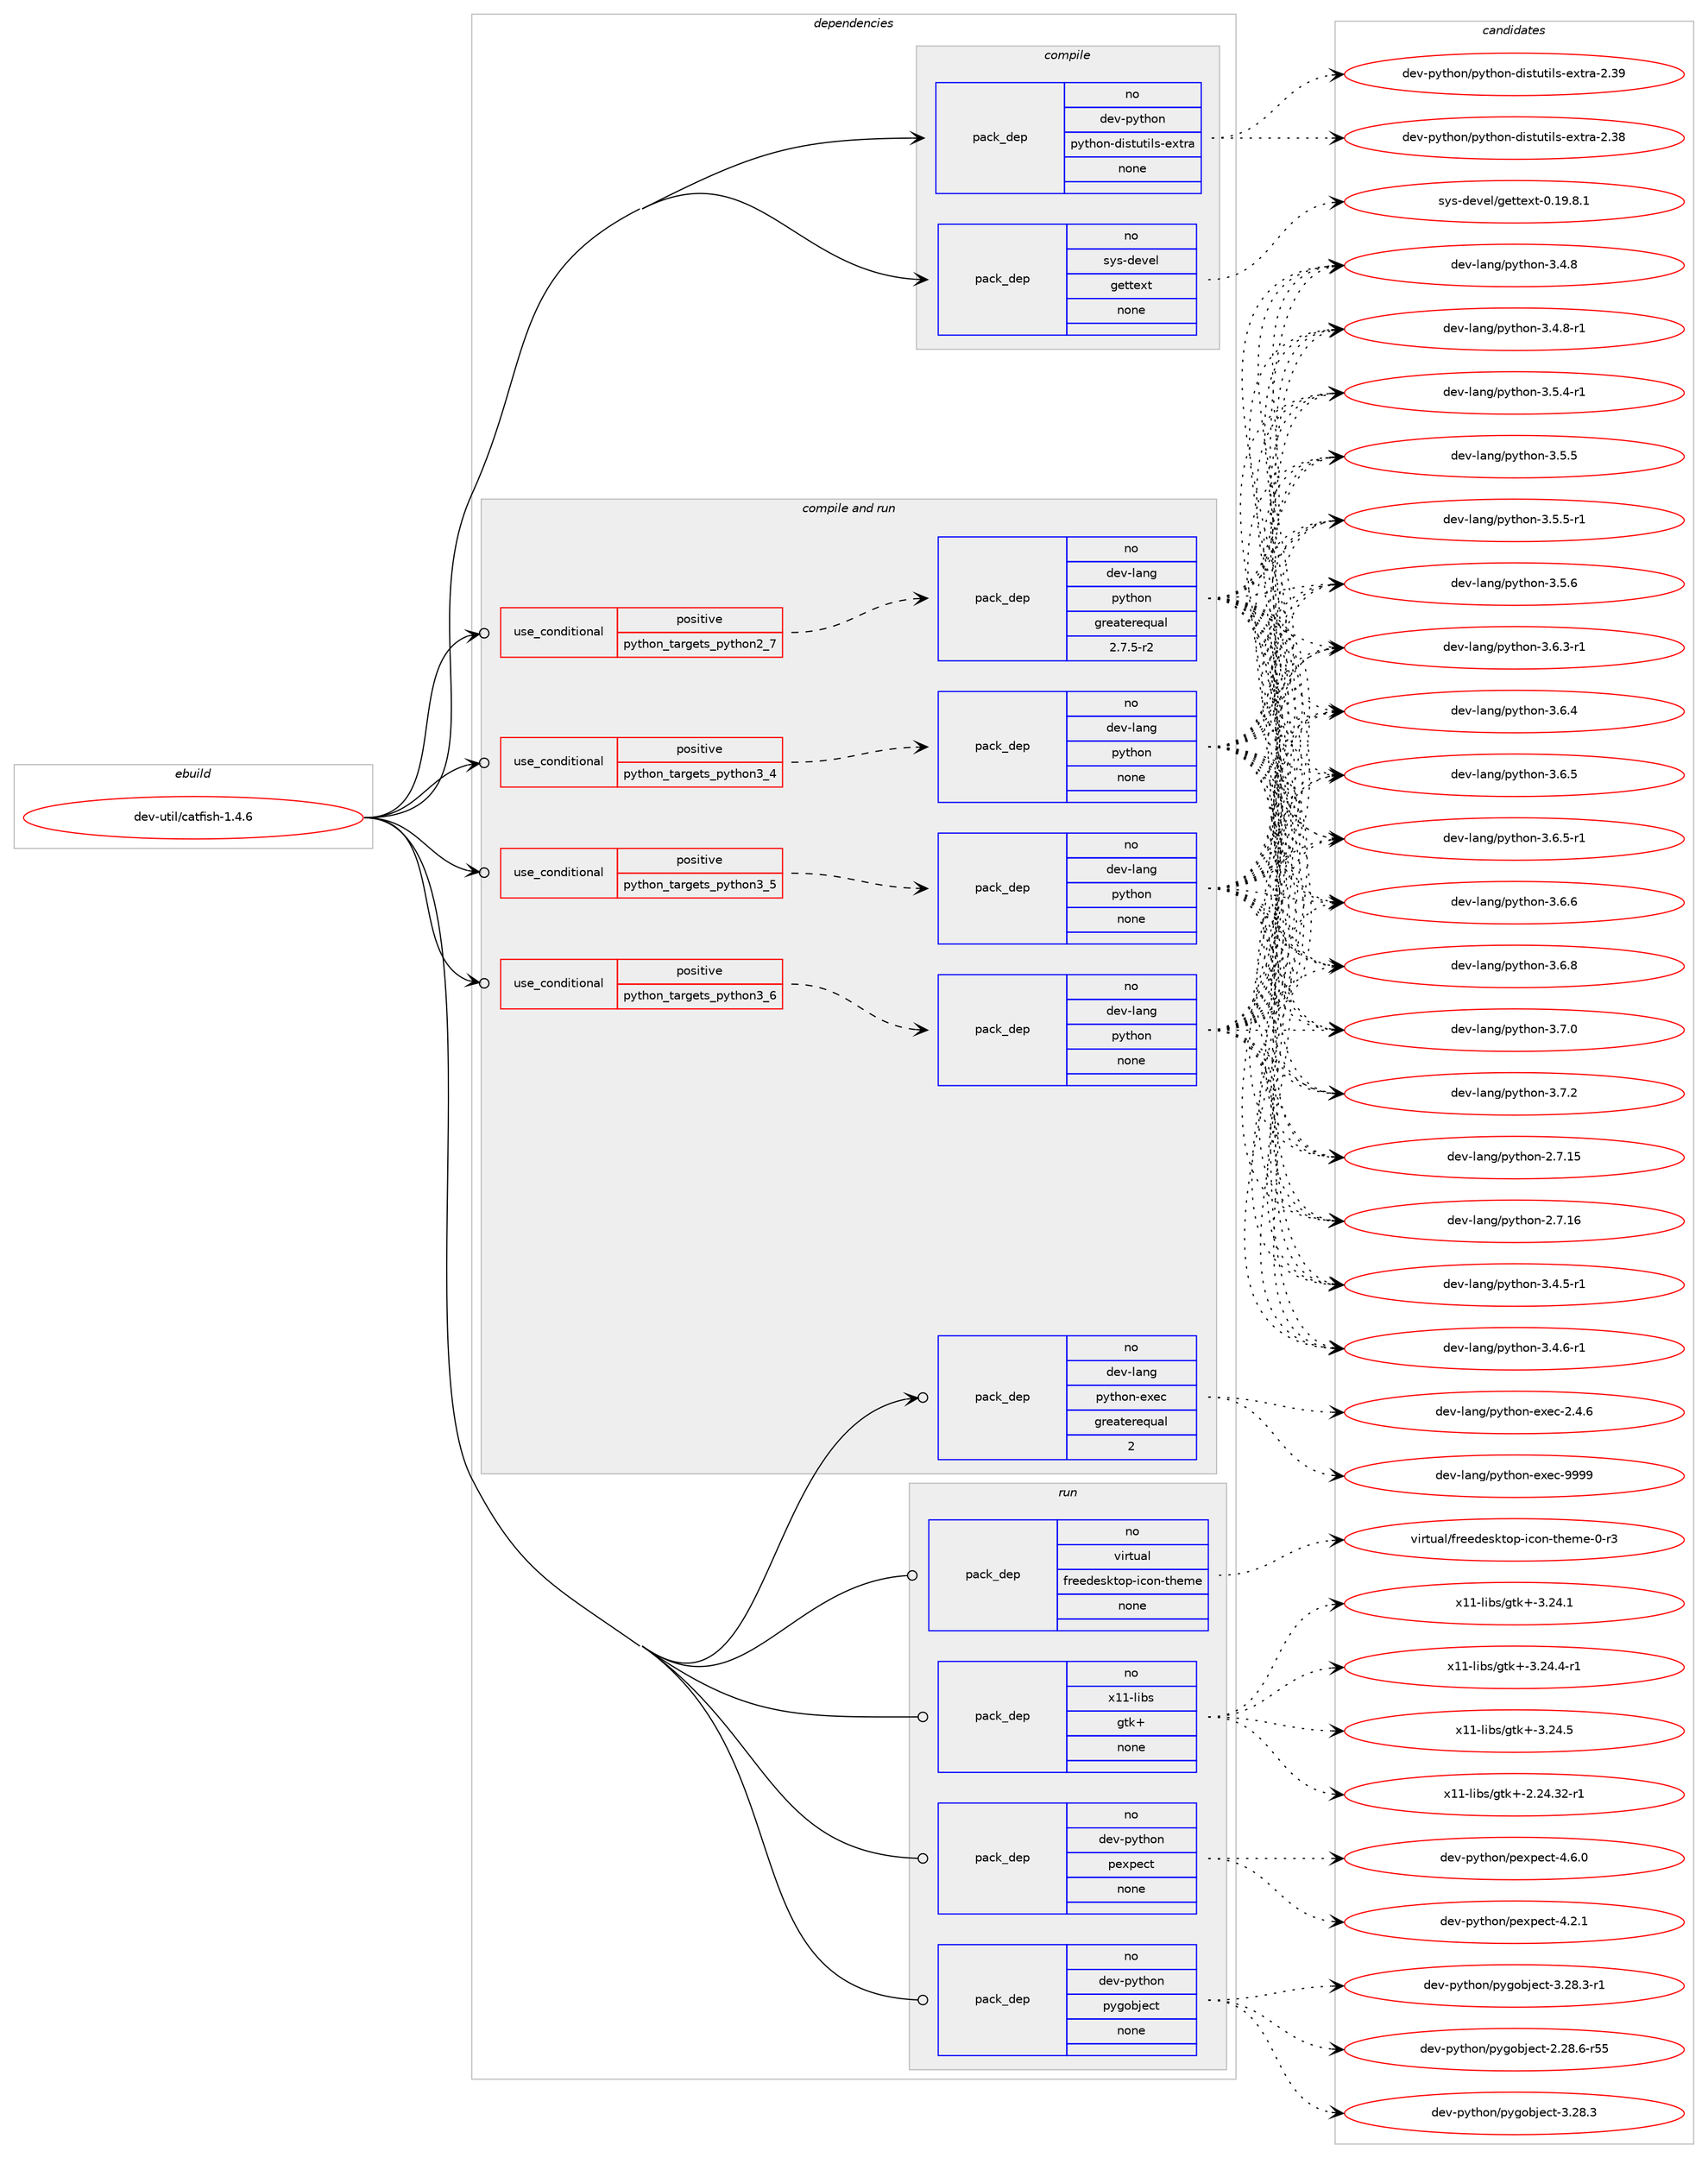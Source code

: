digraph prolog {

# *************
# Graph options
# *************

newrank=true;
concentrate=true;
compound=true;
graph [rankdir=LR,fontname=Helvetica,fontsize=10,ranksep=1.5];#, ranksep=2.5, nodesep=0.2];
edge  [arrowhead=vee];
node  [fontname=Helvetica,fontsize=10];

# **********
# The ebuild
# **********

subgraph cluster_leftcol {
color=gray;
rank=same;
label=<<i>ebuild</i>>;
id [label="dev-util/catfish-1.4.6", color=red, width=4, href="../dev-util/catfish-1.4.6.svg"];
}

# ****************
# The dependencies
# ****************

subgraph cluster_midcol {
color=gray;
label=<<i>dependencies</i>>;
subgraph cluster_compile {
fillcolor="#eeeeee";
style=filled;
label=<<i>compile</i>>;
subgraph pack1095063 {
dependency1542096 [label=<<TABLE BORDER="0" CELLBORDER="1" CELLSPACING="0" CELLPADDING="4" WIDTH="220"><TR><TD ROWSPAN="6" CELLPADDING="30">pack_dep</TD></TR><TR><TD WIDTH="110">no</TD></TR><TR><TD>dev-python</TD></TR><TR><TD>python-distutils-extra</TD></TR><TR><TD>none</TD></TR><TR><TD></TD></TR></TABLE>>, shape=none, color=blue];
}
id:e -> dependency1542096:w [weight=20,style="solid",arrowhead="vee"];
subgraph pack1095064 {
dependency1542097 [label=<<TABLE BORDER="0" CELLBORDER="1" CELLSPACING="0" CELLPADDING="4" WIDTH="220"><TR><TD ROWSPAN="6" CELLPADDING="30">pack_dep</TD></TR><TR><TD WIDTH="110">no</TD></TR><TR><TD>sys-devel</TD></TR><TR><TD>gettext</TD></TR><TR><TD>none</TD></TR><TR><TD></TD></TR></TABLE>>, shape=none, color=blue];
}
id:e -> dependency1542097:w [weight=20,style="solid",arrowhead="vee"];
}
subgraph cluster_compileandrun {
fillcolor="#eeeeee";
style=filled;
label=<<i>compile and run</i>>;
subgraph cond423428 {
dependency1542098 [label=<<TABLE BORDER="0" CELLBORDER="1" CELLSPACING="0" CELLPADDING="4"><TR><TD ROWSPAN="3" CELLPADDING="10">use_conditional</TD></TR><TR><TD>positive</TD></TR><TR><TD>python_targets_python2_7</TD></TR></TABLE>>, shape=none, color=red];
subgraph pack1095065 {
dependency1542099 [label=<<TABLE BORDER="0" CELLBORDER="1" CELLSPACING="0" CELLPADDING="4" WIDTH="220"><TR><TD ROWSPAN="6" CELLPADDING="30">pack_dep</TD></TR><TR><TD WIDTH="110">no</TD></TR><TR><TD>dev-lang</TD></TR><TR><TD>python</TD></TR><TR><TD>greaterequal</TD></TR><TR><TD>2.7.5-r2</TD></TR></TABLE>>, shape=none, color=blue];
}
dependency1542098:e -> dependency1542099:w [weight=20,style="dashed",arrowhead="vee"];
}
id:e -> dependency1542098:w [weight=20,style="solid",arrowhead="odotvee"];
subgraph cond423429 {
dependency1542100 [label=<<TABLE BORDER="0" CELLBORDER="1" CELLSPACING="0" CELLPADDING="4"><TR><TD ROWSPAN="3" CELLPADDING="10">use_conditional</TD></TR><TR><TD>positive</TD></TR><TR><TD>python_targets_python3_4</TD></TR></TABLE>>, shape=none, color=red];
subgraph pack1095066 {
dependency1542101 [label=<<TABLE BORDER="0" CELLBORDER="1" CELLSPACING="0" CELLPADDING="4" WIDTH="220"><TR><TD ROWSPAN="6" CELLPADDING="30">pack_dep</TD></TR><TR><TD WIDTH="110">no</TD></TR><TR><TD>dev-lang</TD></TR><TR><TD>python</TD></TR><TR><TD>none</TD></TR><TR><TD></TD></TR></TABLE>>, shape=none, color=blue];
}
dependency1542100:e -> dependency1542101:w [weight=20,style="dashed",arrowhead="vee"];
}
id:e -> dependency1542100:w [weight=20,style="solid",arrowhead="odotvee"];
subgraph cond423430 {
dependency1542102 [label=<<TABLE BORDER="0" CELLBORDER="1" CELLSPACING="0" CELLPADDING="4"><TR><TD ROWSPAN="3" CELLPADDING="10">use_conditional</TD></TR><TR><TD>positive</TD></TR><TR><TD>python_targets_python3_5</TD></TR></TABLE>>, shape=none, color=red];
subgraph pack1095067 {
dependency1542103 [label=<<TABLE BORDER="0" CELLBORDER="1" CELLSPACING="0" CELLPADDING="4" WIDTH="220"><TR><TD ROWSPAN="6" CELLPADDING="30">pack_dep</TD></TR><TR><TD WIDTH="110">no</TD></TR><TR><TD>dev-lang</TD></TR><TR><TD>python</TD></TR><TR><TD>none</TD></TR><TR><TD></TD></TR></TABLE>>, shape=none, color=blue];
}
dependency1542102:e -> dependency1542103:w [weight=20,style="dashed",arrowhead="vee"];
}
id:e -> dependency1542102:w [weight=20,style="solid",arrowhead="odotvee"];
subgraph cond423431 {
dependency1542104 [label=<<TABLE BORDER="0" CELLBORDER="1" CELLSPACING="0" CELLPADDING="4"><TR><TD ROWSPAN="3" CELLPADDING="10">use_conditional</TD></TR><TR><TD>positive</TD></TR><TR><TD>python_targets_python3_6</TD></TR></TABLE>>, shape=none, color=red];
subgraph pack1095068 {
dependency1542105 [label=<<TABLE BORDER="0" CELLBORDER="1" CELLSPACING="0" CELLPADDING="4" WIDTH="220"><TR><TD ROWSPAN="6" CELLPADDING="30">pack_dep</TD></TR><TR><TD WIDTH="110">no</TD></TR><TR><TD>dev-lang</TD></TR><TR><TD>python</TD></TR><TR><TD>none</TD></TR><TR><TD></TD></TR></TABLE>>, shape=none, color=blue];
}
dependency1542104:e -> dependency1542105:w [weight=20,style="dashed",arrowhead="vee"];
}
id:e -> dependency1542104:w [weight=20,style="solid",arrowhead="odotvee"];
subgraph pack1095069 {
dependency1542106 [label=<<TABLE BORDER="0" CELLBORDER="1" CELLSPACING="0" CELLPADDING="4" WIDTH="220"><TR><TD ROWSPAN="6" CELLPADDING="30">pack_dep</TD></TR><TR><TD WIDTH="110">no</TD></TR><TR><TD>dev-lang</TD></TR><TR><TD>python-exec</TD></TR><TR><TD>greaterequal</TD></TR><TR><TD>2</TD></TR></TABLE>>, shape=none, color=blue];
}
id:e -> dependency1542106:w [weight=20,style="solid",arrowhead="odotvee"];
}
subgraph cluster_run {
fillcolor="#eeeeee";
style=filled;
label=<<i>run</i>>;
subgraph pack1095070 {
dependency1542107 [label=<<TABLE BORDER="0" CELLBORDER="1" CELLSPACING="0" CELLPADDING="4" WIDTH="220"><TR><TD ROWSPAN="6" CELLPADDING="30">pack_dep</TD></TR><TR><TD WIDTH="110">no</TD></TR><TR><TD>dev-python</TD></TR><TR><TD>pexpect</TD></TR><TR><TD>none</TD></TR><TR><TD></TD></TR></TABLE>>, shape=none, color=blue];
}
id:e -> dependency1542107:w [weight=20,style="solid",arrowhead="odot"];
subgraph pack1095071 {
dependency1542108 [label=<<TABLE BORDER="0" CELLBORDER="1" CELLSPACING="0" CELLPADDING="4" WIDTH="220"><TR><TD ROWSPAN="6" CELLPADDING="30">pack_dep</TD></TR><TR><TD WIDTH="110">no</TD></TR><TR><TD>dev-python</TD></TR><TR><TD>pygobject</TD></TR><TR><TD>none</TD></TR><TR><TD></TD></TR></TABLE>>, shape=none, color=blue];
}
id:e -> dependency1542108:w [weight=20,style="solid",arrowhead="odot"];
subgraph pack1095072 {
dependency1542109 [label=<<TABLE BORDER="0" CELLBORDER="1" CELLSPACING="0" CELLPADDING="4" WIDTH="220"><TR><TD ROWSPAN="6" CELLPADDING="30">pack_dep</TD></TR><TR><TD WIDTH="110">no</TD></TR><TR><TD>virtual</TD></TR><TR><TD>freedesktop-icon-theme</TD></TR><TR><TD>none</TD></TR><TR><TD></TD></TR></TABLE>>, shape=none, color=blue];
}
id:e -> dependency1542109:w [weight=20,style="solid",arrowhead="odot"];
subgraph pack1095073 {
dependency1542110 [label=<<TABLE BORDER="0" CELLBORDER="1" CELLSPACING="0" CELLPADDING="4" WIDTH="220"><TR><TD ROWSPAN="6" CELLPADDING="30">pack_dep</TD></TR><TR><TD WIDTH="110">no</TD></TR><TR><TD>x11-libs</TD></TR><TR><TD>gtk+</TD></TR><TR><TD>none</TD></TR><TR><TD></TD></TR></TABLE>>, shape=none, color=blue];
}
id:e -> dependency1542110:w [weight=20,style="solid",arrowhead="odot"];
}
}

# **************
# The candidates
# **************

subgraph cluster_choices {
rank=same;
color=gray;
label=<<i>candidates</i>>;

subgraph choice1095063 {
color=black;
nodesep=1;
choice10010111845112121116104111110471121211161041111104510010511511611711610510811545101120116114974550465156 [label="dev-python/python-distutils-extra-2.38", color=red, width=4,href="../dev-python/python-distutils-extra-2.38.svg"];
choice10010111845112121116104111110471121211161041111104510010511511611711610510811545101120116114974550465157 [label="dev-python/python-distutils-extra-2.39", color=red, width=4,href="../dev-python/python-distutils-extra-2.39.svg"];
dependency1542096:e -> choice10010111845112121116104111110471121211161041111104510010511511611711610510811545101120116114974550465156:w [style=dotted,weight="100"];
dependency1542096:e -> choice10010111845112121116104111110471121211161041111104510010511511611711610510811545101120116114974550465157:w [style=dotted,weight="100"];
}
subgraph choice1095064 {
color=black;
nodesep=1;
choice1151211154510010111810110847103101116116101120116454846495746564649 [label="sys-devel/gettext-0.19.8.1", color=red, width=4,href="../sys-devel/gettext-0.19.8.1.svg"];
dependency1542097:e -> choice1151211154510010111810110847103101116116101120116454846495746564649:w [style=dotted,weight="100"];
}
subgraph choice1095065 {
color=black;
nodesep=1;
choice10010111845108971101034711212111610411111045504655464953 [label="dev-lang/python-2.7.15", color=red, width=4,href="../dev-lang/python-2.7.15.svg"];
choice10010111845108971101034711212111610411111045504655464954 [label="dev-lang/python-2.7.16", color=red, width=4,href="../dev-lang/python-2.7.16.svg"];
choice1001011184510897110103471121211161041111104551465246534511449 [label="dev-lang/python-3.4.5-r1", color=red, width=4,href="../dev-lang/python-3.4.5-r1.svg"];
choice1001011184510897110103471121211161041111104551465246544511449 [label="dev-lang/python-3.4.6-r1", color=red, width=4,href="../dev-lang/python-3.4.6-r1.svg"];
choice100101118451089711010347112121116104111110455146524656 [label="dev-lang/python-3.4.8", color=red, width=4,href="../dev-lang/python-3.4.8.svg"];
choice1001011184510897110103471121211161041111104551465246564511449 [label="dev-lang/python-3.4.8-r1", color=red, width=4,href="../dev-lang/python-3.4.8-r1.svg"];
choice1001011184510897110103471121211161041111104551465346524511449 [label="dev-lang/python-3.5.4-r1", color=red, width=4,href="../dev-lang/python-3.5.4-r1.svg"];
choice100101118451089711010347112121116104111110455146534653 [label="dev-lang/python-3.5.5", color=red, width=4,href="../dev-lang/python-3.5.5.svg"];
choice1001011184510897110103471121211161041111104551465346534511449 [label="dev-lang/python-3.5.5-r1", color=red, width=4,href="../dev-lang/python-3.5.5-r1.svg"];
choice100101118451089711010347112121116104111110455146534654 [label="dev-lang/python-3.5.6", color=red, width=4,href="../dev-lang/python-3.5.6.svg"];
choice1001011184510897110103471121211161041111104551465446514511449 [label="dev-lang/python-3.6.3-r1", color=red, width=4,href="../dev-lang/python-3.6.3-r1.svg"];
choice100101118451089711010347112121116104111110455146544652 [label="dev-lang/python-3.6.4", color=red, width=4,href="../dev-lang/python-3.6.4.svg"];
choice100101118451089711010347112121116104111110455146544653 [label="dev-lang/python-3.6.5", color=red, width=4,href="../dev-lang/python-3.6.5.svg"];
choice1001011184510897110103471121211161041111104551465446534511449 [label="dev-lang/python-3.6.5-r1", color=red, width=4,href="../dev-lang/python-3.6.5-r1.svg"];
choice100101118451089711010347112121116104111110455146544654 [label="dev-lang/python-3.6.6", color=red, width=4,href="../dev-lang/python-3.6.6.svg"];
choice100101118451089711010347112121116104111110455146544656 [label="dev-lang/python-3.6.8", color=red, width=4,href="../dev-lang/python-3.6.8.svg"];
choice100101118451089711010347112121116104111110455146554648 [label="dev-lang/python-3.7.0", color=red, width=4,href="../dev-lang/python-3.7.0.svg"];
choice100101118451089711010347112121116104111110455146554650 [label="dev-lang/python-3.7.2", color=red, width=4,href="../dev-lang/python-3.7.2.svg"];
dependency1542099:e -> choice10010111845108971101034711212111610411111045504655464953:w [style=dotted,weight="100"];
dependency1542099:e -> choice10010111845108971101034711212111610411111045504655464954:w [style=dotted,weight="100"];
dependency1542099:e -> choice1001011184510897110103471121211161041111104551465246534511449:w [style=dotted,weight="100"];
dependency1542099:e -> choice1001011184510897110103471121211161041111104551465246544511449:w [style=dotted,weight="100"];
dependency1542099:e -> choice100101118451089711010347112121116104111110455146524656:w [style=dotted,weight="100"];
dependency1542099:e -> choice1001011184510897110103471121211161041111104551465246564511449:w [style=dotted,weight="100"];
dependency1542099:e -> choice1001011184510897110103471121211161041111104551465346524511449:w [style=dotted,weight="100"];
dependency1542099:e -> choice100101118451089711010347112121116104111110455146534653:w [style=dotted,weight="100"];
dependency1542099:e -> choice1001011184510897110103471121211161041111104551465346534511449:w [style=dotted,weight="100"];
dependency1542099:e -> choice100101118451089711010347112121116104111110455146534654:w [style=dotted,weight="100"];
dependency1542099:e -> choice1001011184510897110103471121211161041111104551465446514511449:w [style=dotted,weight="100"];
dependency1542099:e -> choice100101118451089711010347112121116104111110455146544652:w [style=dotted,weight="100"];
dependency1542099:e -> choice100101118451089711010347112121116104111110455146544653:w [style=dotted,weight="100"];
dependency1542099:e -> choice1001011184510897110103471121211161041111104551465446534511449:w [style=dotted,weight="100"];
dependency1542099:e -> choice100101118451089711010347112121116104111110455146544654:w [style=dotted,weight="100"];
dependency1542099:e -> choice100101118451089711010347112121116104111110455146544656:w [style=dotted,weight="100"];
dependency1542099:e -> choice100101118451089711010347112121116104111110455146554648:w [style=dotted,weight="100"];
dependency1542099:e -> choice100101118451089711010347112121116104111110455146554650:w [style=dotted,weight="100"];
}
subgraph choice1095066 {
color=black;
nodesep=1;
choice10010111845108971101034711212111610411111045504655464953 [label="dev-lang/python-2.7.15", color=red, width=4,href="../dev-lang/python-2.7.15.svg"];
choice10010111845108971101034711212111610411111045504655464954 [label="dev-lang/python-2.7.16", color=red, width=4,href="../dev-lang/python-2.7.16.svg"];
choice1001011184510897110103471121211161041111104551465246534511449 [label="dev-lang/python-3.4.5-r1", color=red, width=4,href="../dev-lang/python-3.4.5-r1.svg"];
choice1001011184510897110103471121211161041111104551465246544511449 [label="dev-lang/python-3.4.6-r1", color=red, width=4,href="../dev-lang/python-3.4.6-r1.svg"];
choice100101118451089711010347112121116104111110455146524656 [label="dev-lang/python-3.4.8", color=red, width=4,href="../dev-lang/python-3.4.8.svg"];
choice1001011184510897110103471121211161041111104551465246564511449 [label="dev-lang/python-3.4.8-r1", color=red, width=4,href="../dev-lang/python-3.4.8-r1.svg"];
choice1001011184510897110103471121211161041111104551465346524511449 [label="dev-lang/python-3.5.4-r1", color=red, width=4,href="../dev-lang/python-3.5.4-r1.svg"];
choice100101118451089711010347112121116104111110455146534653 [label="dev-lang/python-3.5.5", color=red, width=4,href="../dev-lang/python-3.5.5.svg"];
choice1001011184510897110103471121211161041111104551465346534511449 [label="dev-lang/python-3.5.5-r1", color=red, width=4,href="../dev-lang/python-3.5.5-r1.svg"];
choice100101118451089711010347112121116104111110455146534654 [label="dev-lang/python-3.5.6", color=red, width=4,href="../dev-lang/python-3.5.6.svg"];
choice1001011184510897110103471121211161041111104551465446514511449 [label="dev-lang/python-3.6.3-r1", color=red, width=4,href="../dev-lang/python-3.6.3-r1.svg"];
choice100101118451089711010347112121116104111110455146544652 [label="dev-lang/python-3.6.4", color=red, width=4,href="../dev-lang/python-3.6.4.svg"];
choice100101118451089711010347112121116104111110455146544653 [label="dev-lang/python-3.6.5", color=red, width=4,href="../dev-lang/python-3.6.5.svg"];
choice1001011184510897110103471121211161041111104551465446534511449 [label="dev-lang/python-3.6.5-r1", color=red, width=4,href="../dev-lang/python-3.6.5-r1.svg"];
choice100101118451089711010347112121116104111110455146544654 [label="dev-lang/python-3.6.6", color=red, width=4,href="../dev-lang/python-3.6.6.svg"];
choice100101118451089711010347112121116104111110455146544656 [label="dev-lang/python-3.6.8", color=red, width=4,href="../dev-lang/python-3.6.8.svg"];
choice100101118451089711010347112121116104111110455146554648 [label="dev-lang/python-3.7.0", color=red, width=4,href="../dev-lang/python-3.7.0.svg"];
choice100101118451089711010347112121116104111110455146554650 [label="dev-lang/python-3.7.2", color=red, width=4,href="../dev-lang/python-3.7.2.svg"];
dependency1542101:e -> choice10010111845108971101034711212111610411111045504655464953:w [style=dotted,weight="100"];
dependency1542101:e -> choice10010111845108971101034711212111610411111045504655464954:w [style=dotted,weight="100"];
dependency1542101:e -> choice1001011184510897110103471121211161041111104551465246534511449:w [style=dotted,weight="100"];
dependency1542101:e -> choice1001011184510897110103471121211161041111104551465246544511449:w [style=dotted,weight="100"];
dependency1542101:e -> choice100101118451089711010347112121116104111110455146524656:w [style=dotted,weight="100"];
dependency1542101:e -> choice1001011184510897110103471121211161041111104551465246564511449:w [style=dotted,weight="100"];
dependency1542101:e -> choice1001011184510897110103471121211161041111104551465346524511449:w [style=dotted,weight="100"];
dependency1542101:e -> choice100101118451089711010347112121116104111110455146534653:w [style=dotted,weight="100"];
dependency1542101:e -> choice1001011184510897110103471121211161041111104551465346534511449:w [style=dotted,weight="100"];
dependency1542101:e -> choice100101118451089711010347112121116104111110455146534654:w [style=dotted,weight="100"];
dependency1542101:e -> choice1001011184510897110103471121211161041111104551465446514511449:w [style=dotted,weight="100"];
dependency1542101:e -> choice100101118451089711010347112121116104111110455146544652:w [style=dotted,weight="100"];
dependency1542101:e -> choice100101118451089711010347112121116104111110455146544653:w [style=dotted,weight="100"];
dependency1542101:e -> choice1001011184510897110103471121211161041111104551465446534511449:w [style=dotted,weight="100"];
dependency1542101:e -> choice100101118451089711010347112121116104111110455146544654:w [style=dotted,weight="100"];
dependency1542101:e -> choice100101118451089711010347112121116104111110455146544656:w [style=dotted,weight="100"];
dependency1542101:e -> choice100101118451089711010347112121116104111110455146554648:w [style=dotted,weight="100"];
dependency1542101:e -> choice100101118451089711010347112121116104111110455146554650:w [style=dotted,weight="100"];
}
subgraph choice1095067 {
color=black;
nodesep=1;
choice10010111845108971101034711212111610411111045504655464953 [label="dev-lang/python-2.7.15", color=red, width=4,href="../dev-lang/python-2.7.15.svg"];
choice10010111845108971101034711212111610411111045504655464954 [label="dev-lang/python-2.7.16", color=red, width=4,href="../dev-lang/python-2.7.16.svg"];
choice1001011184510897110103471121211161041111104551465246534511449 [label="dev-lang/python-3.4.5-r1", color=red, width=4,href="../dev-lang/python-3.4.5-r1.svg"];
choice1001011184510897110103471121211161041111104551465246544511449 [label="dev-lang/python-3.4.6-r1", color=red, width=4,href="../dev-lang/python-3.4.6-r1.svg"];
choice100101118451089711010347112121116104111110455146524656 [label="dev-lang/python-3.4.8", color=red, width=4,href="../dev-lang/python-3.4.8.svg"];
choice1001011184510897110103471121211161041111104551465246564511449 [label="dev-lang/python-3.4.8-r1", color=red, width=4,href="../dev-lang/python-3.4.8-r1.svg"];
choice1001011184510897110103471121211161041111104551465346524511449 [label="dev-lang/python-3.5.4-r1", color=red, width=4,href="../dev-lang/python-3.5.4-r1.svg"];
choice100101118451089711010347112121116104111110455146534653 [label="dev-lang/python-3.5.5", color=red, width=4,href="../dev-lang/python-3.5.5.svg"];
choice1001011184510897110103471121211161041111104551465346534511449 [label="dev-lang/python-3.5.5-r1", color=red, width=4,href="../dev-lang/python-3.5.5-r1.svg"];
choice100101118451089711010347112121116104111110455146534654 [label="dev-lang/python-3.5.6", color=red, width=4,href="../dev-lang/python-3.5.6.svg"];
choice1001011184510897110103471121211161041111104551465446514511449 [label="dev-lang/python-3.6.3-r1", color=red, width=4,href="../dev-lang/python-3.6.3-r1.svg"];
choice100101118451089711010347112121116104111110455146544652 [label="dev-lang/python-3.6.4", color=red, width=4,href="../dev-lang/python-3.6.4.svg"];
choice100101118451089711010347112121116104111110455146544653 [label="dev-lang/python-3.6.5", color=red, width=4,href="../dev-lang/python-3.6.5.svg"];
choice1001011184510897110103471121211161041111104551465446534511449 [label="dev-lang/python-3.6.5-r1", color=red, width=4,href="../dev-lang/python-3.6.5-r1.svg"];
choice100101118451089711010347112121116104111110455146544654 [label="dev-lang/python-3.6.6", color=red, width=4,href="../dev-lang/python-3.6.6.svg"];
choice100101118451089711010347112121116104111110455146544656 [label="dev-lang/python-3.6.8", color=red, width=4,href="../dev-lang/python-3.6.8.svg"];
choice100101118451089711010347112121116104111110455146554648 [label="dev-lang/python-3.7.0", color=red, width=4,href="../dev-lang/python-3.7.0.svg"];
choice100101118451089711010347112121116104111110455146554650 [label="dev-lang/python-3.7.2", color=red, width=4,href="../dev-lang/python-3.7.2.svg"];
dependency1542103:e -> choice10010111845108971101034711212111610411111045504655464953:w [style=dotted,weight="100"];
dependency1542103:e -> choice10010111845108971101034711212111610411111045504655464954:w [style=dotted,weight="100"];
dependency1542103:e -> choice1001011184510897110103471121211161041111104551465246534511449:w [style=dotted,weight="100"];
dependency1542103:e -> choice1001011184510897110103471121211161041111104551465246544511449:w [style=dotted,weight="100"];
dependency1542103:e -> choice100101118451089711010347112121116104111110455146524656:w [style=dotted,weight="100"];
dependency1542103:e -> choice1001011184510897110103471121211161041111104551465246564511449:w [style=dotted,weight="100"];
dependency1542103:e -> choice1001011184510897110103471121211161041111104551465346524511449:w [style=dotted,weight="100"];
dependency1542103:e -> choice100101118451089711010347112121116104111110455146534653:w [style=dotted,weight="100"];
dependency1542103:e -> choice1001011184510897110103471121211161041111104551465346534511449:w [style=dotted,weight="100"];
dependency1542103:e -> choice100101118451089711010347112121116104111110455146534654:w [style=dotted,weight="100"];
dependency1542103:e -> choice1001011184510897110103471121211161041111104551465446514511449:w [style=dotted,weight="100"];
dependency1542103:e -> choice100101118451089711010347112121116104111110455146544652:w [style=dotted,weight="100"];
dependency1542103:e -> choice100101118451089711010347112121116104111110455146544653:w [style=dotted,weight="100"];
dependency1542103:e -> choice1001011184510897110103471121211161041111104551465446534511449:w [style=dotted,weight="100"];
dependency1542103:e -> choice100101118451089711010347112121116104111110455146544654:w [style=dotted,weight="100"];
dependency1542103:e -> choice100101118451089711010347112121116104111110455146544656:w [style=dotted,weight="100"];
dependency1542103:e -> choice100101118451089711010347112121116104111110455146554648:w [style=dotted,weight="100"];
dependency1542103:e -> choice100101118451089711010347112121116104111110455146554650:w [style=dotted,weight="100"];
}
subgraph choice1095068 {
color=black;
nodesep=1;
choice10010111845108971101034711212111610411111045504655464953 [label="dev-lang/python-2.7.15", color=red, width=4,href="../dev-lang/python-2.7.15.svg"];
choice10010111845108971101034711212111610411111045504655464954 [label="dev-lang/python-2.7.16", color=red, width=4,href="../dev-lang/python-2.7.16.svg"];
choice1001011184510897110103471121211161041111104551465246534511449 [label="dev-lang/python-3.4.5-r1", color=red, width=4,href="../dev-lang/python-3.4.5-r1.svg"];
choice1001011184510897110103471121211161041111104551465246544511449 [label="dev-lang/python-3.4.6-r1", color=red, width=4,href="../dev-lang/python-3.4.6-r1.svg"];
choice100101118451089711010347112121116104111110455146524656 [label="dev-lang/python-3.4.8", color=red, width=4,href="../dev-lang/python-3.4.8.svg"];
choice1001011184510897110103471121211161041111104551465246564511449 [label="dev-lang/python-3.4.8-r1", color=red, width=4,href="../dev-lang/python-3.4.8-r1.svg"];
choice1001011184510897110103471121211161041111104551465346524511449 [label="dev-lang/python-3.5.4-r1", color=red, width=4,href="../dev-lang/python-3.5.4-r1.svg"];
choice100101118451089711010347112121116104111110455146534653 [label="dev-lang/python-3.5.5", color=red, width=4,href="../dev-lang/python-3.5.5.svg"];
choice1001011184510897110103471121211161041111104551465346534511449 [label="dev-lang/python-3.5.5-r1", color=red, width=4,href="../dev-lang/python-3.5.5-r1.svg"];
choice100101118451089711010347112121116104111110455146534654 [label="dev-lang/python-3.5.6", color=red, width=4,href="../dev-lang/python-3.5.6.svg"];
choice1001011184510897110103471121211161041111104551465446514511449 [label="dev-lang/python-3.6.3-r1", color=red, width=4,href="../dev-lang/python-3.6.3-r1.svg"];
choice100101118451089711010347112121116104111110455146544652 [label="dev-lang/python-3.6.4", color=red, width=4,href="../dev-lang/python-3.6.4.svg"];
choice100101118451089711010347112121116104111110455146544653 [label="dev-lang/python-3.6.5", color=red, width=4,href="../dev-lang/python-3.6.5.svg"];
choice1001011184510897110103471121211161041111104551465446534511449 [label="dev-lang/python-3.6.5-r1", color=red, width=4,href="../dev-lang/python-3.6.5-r1.svg"];
choice100101118451089711010347112121116104111110455146544654 [label="dev-lang/python-3.6.6", color=red, width=4,href="../dev-lang/python-3.6.6.svg"];
choice100101118451089711010347112121116104111110455146544656 [label="dev-lang/python-3.6.8", color=red, width=4,href="../dev-lang/python-3.6.8.svg"];
choice100101118451089711010347112121116104111110455146554648 [label="dev-lang/python-3.7.0", color=red, width=4,href="../dev-lang/python-3.7.0.svg"];
choice100101118451089711010347112121116104111110455146554650 [label="dev-lang/python-3.7.2", color=red, width=4,href="../dev-lang/python-3.7.2.svg"];
dependency1542105:e -> choice10010111845108971101034711212111610411111045504655464953:w [style=dotted,weight="100"];
dependency1542105:e -> choice10010111845108971101034711212111610411111045504655464954:w [style=dotted,weight="100"];
dependency1542105:e -> choice1001011184510897110103471121211161041111104551465246534511449:w [style=dotted,weight="100"];
dependency1542105:e -> choice1001011184510897110103471121211161041111104551465246544511449:w [style=dotted,weight="100"];
dependency1542105:e -> choice100101118451089711010347112121116104111110455146524656:w [style=dotted,weight="100"];
dependency1542105:e -> choice1001011184510897110103471121211161041111104551465246564511449:w [style=dotted,weight="100"];
dependency1542105:e -> choice1001011184510897110103471121211161041111104551465346524511449:w [style=dotted,weight="100"];
dependency1542105:e -> choice100101118451089711010347112121116104111110455146534653:w [style=dotted,weight="100"];
dependency1542105:e -> choice1001011184510897110103471121211161041111104551465346534511449:w [style=dotted,weight="100"];
dependency1542105:e -> choice100101118451089711010347112121116104111110455146534654:w [style=dotted,weight="100"];
dependency1542105:e -> choice1001011184510897110103471121211161041111104551465446514511449:w [style=dotted,weight="100"];
dependency1542105:e -> choice100101118451089711010347112121116104111110455146544652:w [style=dotted,weight="100"];
dependency1542105:e -> choice100101118451089711010347112121116104111110455146544653:w [style=dotted,weight="100"];
dependency1542105:e -> choice1001011184510897110103471121211161041111104551465446534511449:w [style=dotted,weight="100"];
dependency1542105:e -> choice100101118451089711010347112121116104111110455146544654:w [style=dotted,weight="100"];
dependency1542105:e -> choice100101118451089711010347112121116104111110455146544656:w [style=dotted,weight="100"];
dependency1542105:e -> choice100101118451089711010347112121116104111110455146554648:w [style=dotted,weight="100"];
dependency1542105:e -> choice100101118451089711010347112121116104111110455146554650:w [style=dotted,weight="100"];
}
subgraph choice1095069 {
color=black;
nodesep=1;
choice1001011184510897110103471121211161041111104510112010199455046524654 [label="dev-lang/python-exec-2.4.6", color=red, width=4,href="../dev-lang/python-exec-2.4.6.svg"];
choice10010111845108971101034711212111610411111045101120101994557575757 [label="dev-lang/python-exec-9999", color=red, width=4,href="../dev-lang/python-exec-9999.svg"];
dependency1542106:e -> choice1001011184510897110103471121211161041111104510112010199455046524654:w [style=dotted,weight="100"];
dependency1542106:e -> choice10010111845108971101034711212111610411111045101120101994557575757:w [style=dotted,weight="100"];
}
subgraph choice1095070 {
color=black;
nodesep=1;
choice100101118451121211161041111104711210112011210199116455246504649 [label="dev-python/pexpect-4.2.1", color=red, width=4,href="../dev-python/pexpect-4.2.1.svg"];
choice100101118451121211161041111104711210112011210199116455246544648 [label="dev-python/pexpect-4.6.0", color=red, width=4,href="../dev-python/pexpect-4.6.0.svg"];
dependency1542107:e -> choice100101118451121211161041111104711210112011210199116455246504649:w [style=dotted,weight="100"];
dependency1542107:e -> choice100101118451121211161041111104711210112011210199116455246544648:w [style=dotted,weight="100"];
}
subgraph choice1095071 {
color=black;
nodesep=1;
choice1001011184511212111610411111047112121103111981061019911645504650564654451145353 [label="dev-python/pygobject-2.28.6-r55", color=red, width=4,href="../dev-python/pygobject-2.28.6-r55.svg"];
choice1001011184511212111610411111047112121103111981061019911645514650564651 [label="dev-python/pygobject-3.28.3", color=red, width=4,href="../dev-python/pygobject-3.28.3.svg"];
choice10010111845112121116104111110471121211031119810610199116455146505646514511449 [label="dev-python/pygobject-3.28.3-r1", color=red, width=4,href="../dev-python/pygobject-3.28.3-r1.svg"];
dependency1542108:e -> choice1001011184511212111610411111047112121103111981061019911645504650564654451145353:w [style=dotted,weight="100"];
dependency1542108:e -> choice1001011184511212111610411111047112121103111981061019911645514650564651:w [style=dotted,weight="100"];
dependency1542108:e -> choice10010111845112121116104111110471121211031119810610199116455146505646514511449:w [style=dotted,weight="100"];
}
subgraph choice1095072 {
color=black;
nodesep=1;
choice118105114116117971084710211410110110010111510711611111245105991111104511610410110910145484511451 [label="virtual/freedesktop-icon-theme-0-r3", color=red, width=4,href="../virtual/freedesktop-icon-theme-0-r3.svg"];
dependency1542109:e -> choice118105114116117971084710211410110110010111510711611111245105991111104511610410110910145484511451:w [style=dotted,weight="100"];
}
subgraph choice1095073 {
color=black;
nodesep=1;
choice12049494510810598115471031161074345504650524651504511449 [label="x11-libs/gtk+-2.24.32-r1", color=red, width=4,href="../x11-libs/gtk+-2.24.32-r1.svg"];
choice12049494510810598115471031161074345514650524649 [label="x11-libs/gtk+-3.24.1", color=red, width=4,href="../x11-libs/gtk+-3.24.1.svg"];
choice120494945108105981154710311610743455146505246524511449 [label="x11-libs/gtk+-3.24.4-r1", color=red, width=4,href="../x11-libs/gtk+-3.24.4-r1.svg"];
choice12049494510810598115471031161074345514650524653 [label="x11-libs/gtk+-3.24.5", color=red, width=4,href="../x11-libs/gtk+-3.24.5.svg"];
dependency1542110:e -> choice12049494510810598115471031161074345504650524651504511449:w [style=dotted,weight="100"];
dependency1542110:e -> choice12049494510810598115471031161074345514650524649:w [style=dotted,weight="100"];
dependency1542110:e -> choice120494945108105981154710311610743455146505246524511449:w [style=dotted,weight="100"];
dependency1542110:e -> choice12049494510810598115471031161074345514650524653:w [style=dotted,weight="100"];
}
}

}
